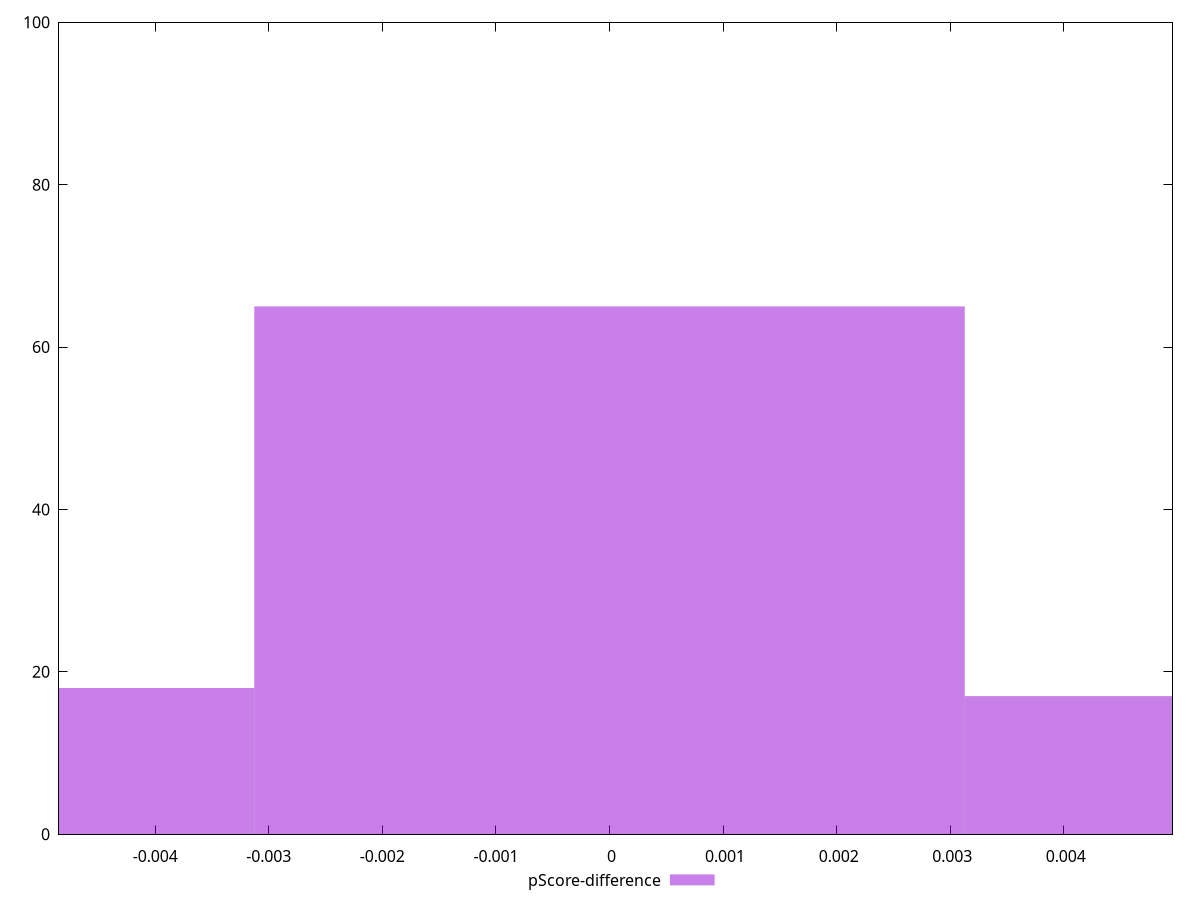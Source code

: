 reset

$pScoreDifference <<EOF
0 65
-0.00625478419597293 18
0.00625478419597293 17
EOF

set key outside below
set boxwidth 0.00625478419597293
set xrange [-0.004846732571638739:0.004956310506820336]
set yrange [0:100]
set trange [0:100]
set style fill transparent solid 0.5 noborder
set terminal svg size 640, 490 enhanced background rgb 'white'
set output "report/report_00029_2021-02-24T13-36-40.390Z/max-potential-fid/samples/astro/pScore-difference/histogram.svg"

plot $pScoreDifference title "pScore-difference" with boxes

reset
